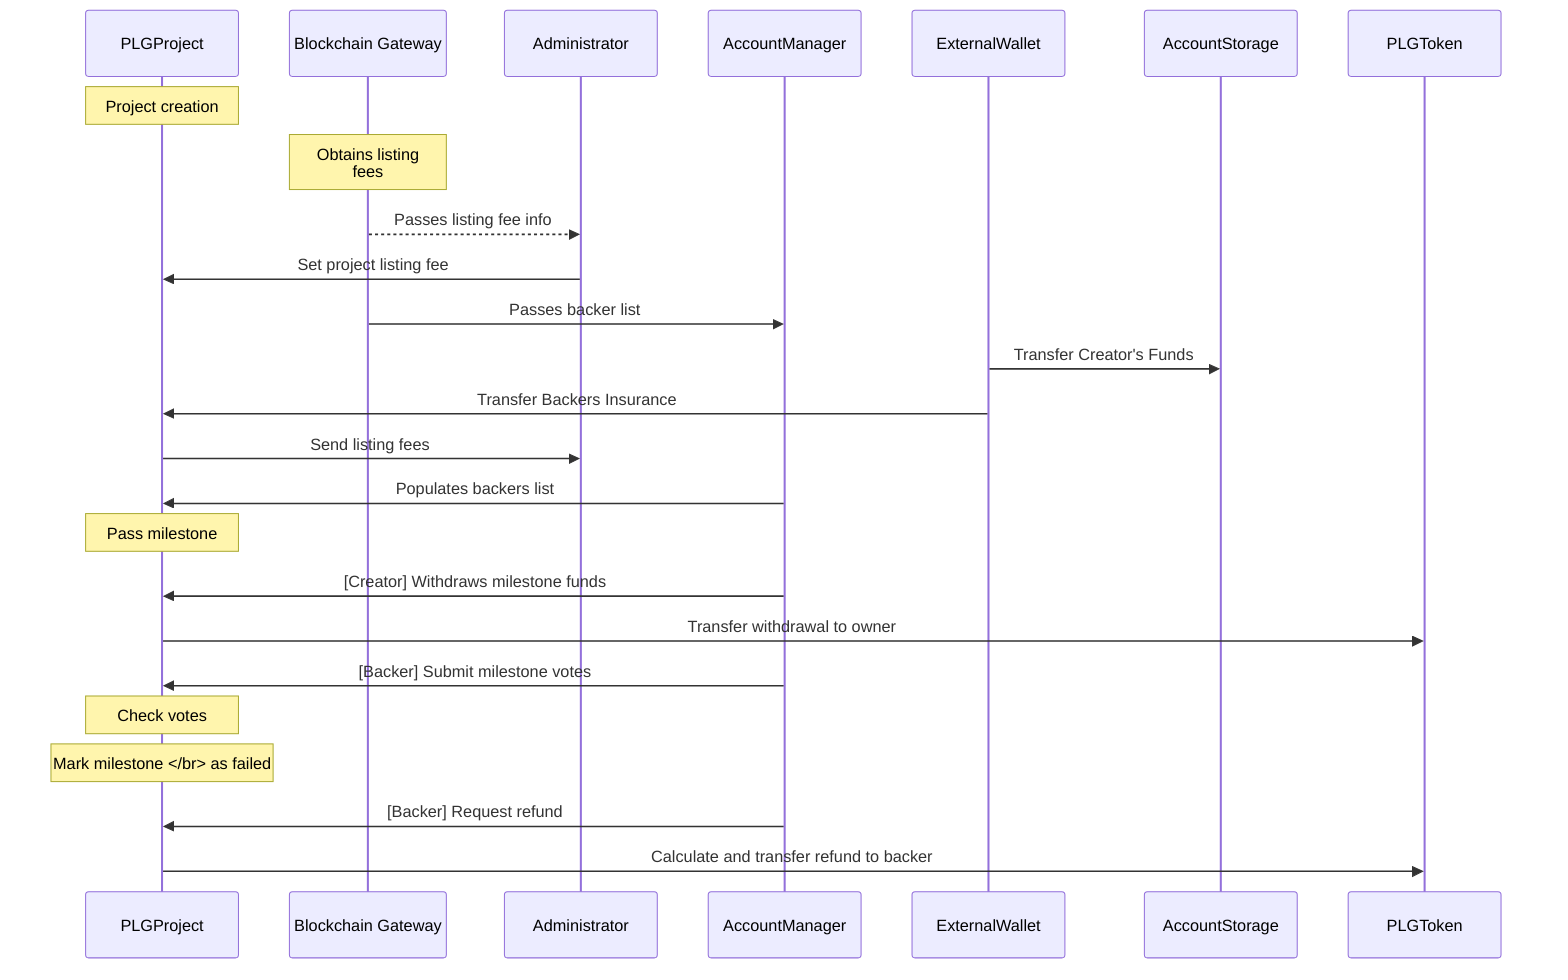 sequenceDiagram
  Note over PLGProject: Project creation
  Note over Blockchain Gateway: Obtains listing <br/> fees
  Blockchain Gateway -->> Administrator: Passes listing fee info
  Administrator ->> PLGProject: Set project listing fee
  Blockchain Gateway ->> AccountManager: Passes backer list
  ExternalWallet ->> AccountStorage: Transfer Creator's Funds
  ExternalWallet ->> PLGProject: Transfer Backers Insurance
  PLGProject ->> Administrator: Send listing fees
  AccountManager ->> PLGProject: Populates backers list
  Note over PLGProject: Pass milestone
  AccountManager ->> PLGProject: [Creator] Withdraws milestone funds
  PLGProject ->> PLGToken: Transfer withdrawal to owner
  AccountManager ->> PLGProject: [Backer] Submit milestone votes
  Note over PLGProject: Check votes
  Note over PLGProject: Mark milestone </br> as failed
  AccountManager ->> PLGProject: [Backer] Request refund
  PLGProject ->> PLGToken: Calculate and transfer refund to backer